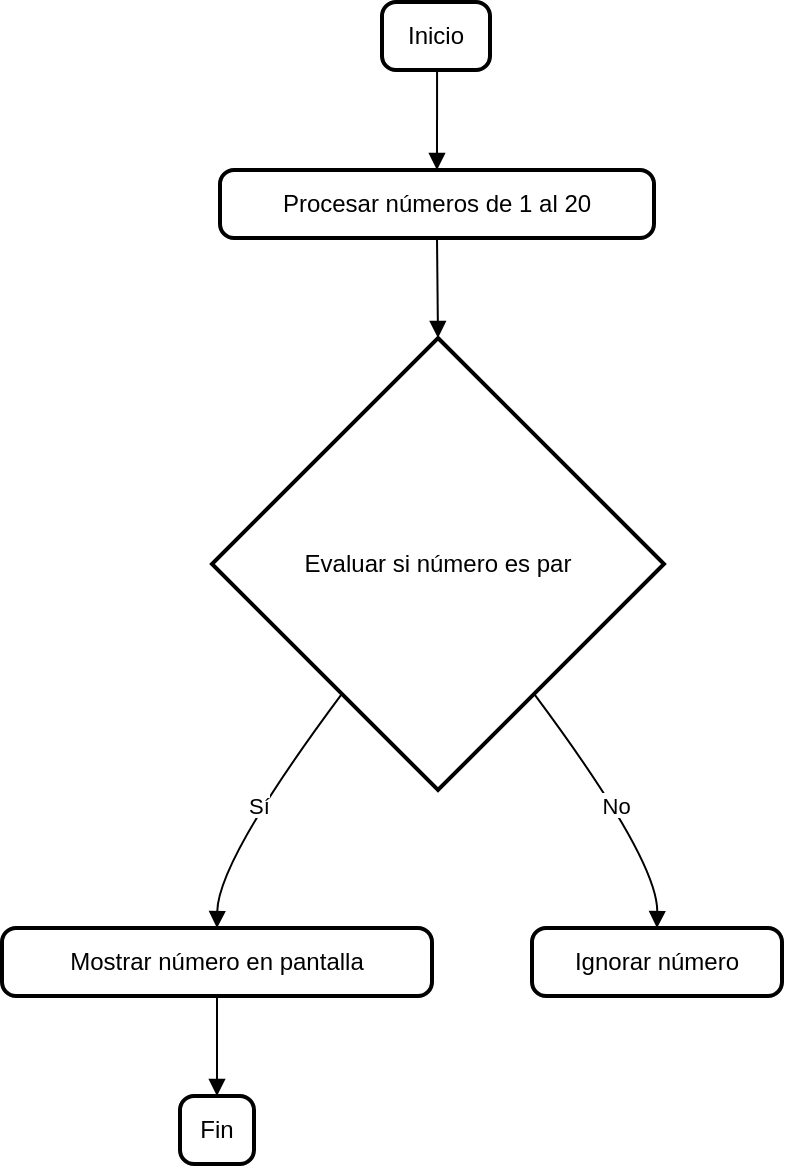 <mxfile version="24.7.10">
  <diagram name="Página-1" id="SrTCHJfAnTbhHbHhTzke">
    <mxGraphModel>
      <root>
        <mxCell id="0" />
        <mxCell id="1" parent="0" />
        <mxCell id="2" value="Inicio" style="rounded=1;absoluteArcSize=1;arcSize=14;whiteSpace=wrap;strokeWidth=2;" vertex="1" parent="1">
          <mxGeometry x="190" width="54" height="34" as="geometry" />
        </mxCell>
        <mxCell id="3" value="Procesar números de 1 al 20" style="rounded=1;absoluteArcSize=1;arcSize=14;whiteSpace=wrap;strokeWidth=2;" vertex="1" parent="1">
          <mxGeometry x="109" y="84" width="217" height="34" as="geometry" />
        </mxCell>
        <mxCell id="4" value="Evaluar si número es par" style="rhombus;strokeWidth=2;whiteSpace=wrap;" vertex="1" parent="1">
          <mxGeometry x="105" y="168" width="226" height="226" as="geometry" />
        </mxCell>
        <mxCell id="5" value="Mostrar número en pantalla" style="rounded=1;absoluteArcSize=1;arcSize=14;whiteSpace=wrap;strokeWidth=2;" vertex="1" parent="1">
          <mxGeometry y="463" width="215" height="34" as="geometry" />
        </mxCell>
        <mxCell id="6" value="Ignorar número" style="rounded=1;absoluteArcSize=1;arcSize=14;whiteSpace=wrap;strokeWidth=2;" vertex="1" parent="1">
          <mxGeometry x="265" y="463" width="125" height="34" as="geometry" />
        </mxCell>
        <mxCell id="7" value="Fin" style="rounded=1;absoluteArcSize=1;arcSize=14;whiteSpace=wrap;strokeWidth=2;" vertex="1" parent="1">
          <mxGeometry x="89" y="547" width="37" height="34" as="geometry" />
        </mxCell>
        <mxCell id="8" value="" style="curved=1;startArrow=none;endArrow=block;exitX=0.51;exitY=1;entryX=0.5;entryY=0;" edge="1" parent="1" source="2" target="3">
          <mxGeometry relative="1" as="geometry">
            <Array as="points" />
          </mxGeometry>
        </mxCell>
        <mxCell id="9" value="" style="curved=1;startArrow=none;endArrow=block;exitX=0.5;exitY=1;entryX=0.5;entryY=0;" edge="1" parent="1" source="3" target="4">
          <mxGeometry relative="1" as="geometry">
            <Array as="points" />
          </mxGeometry>
        </mxCell>
        <mxCell id="10" value="Sí" style="curved=1;startArrow=none;endArrow=block;exitX=0.13;exitY=1;entryX=0.5;entryY=0;" edge="1" parent="1" source="4" target="5">
          <mxGeometry relative="1" as="geometry">
            <Array as="points">
              <mxPoint x="108" y="429" />
            </Array>
          </mxGeometry>
        </mxCell>
        <mxCell id="11" value="No" style="curved=1;startArrow=none;endArrow=block;exitX=0.87;exitY=1;entryX=0.5;entryY=0;" edge="1" parent="1" source="4" target="6">
          <mxGeometry relative="1" as="geometry">
            <Array as="points">
              <mxPoint x="328" y="429" />
            </Array>
          </mxGeometry>
        </mxCell>
        <mxCell id="12" value="" style="curved=1;startArrow=none;endArrow=block;exitX=0.5;exitY=1;entryX=0.5;entryY=0;" edge="1" parent="1" source="5" target="7">
          <mxGeometry relative="1" as="geometry">
            <Array as="points" />
          </mxGeometry>
        </mxCell>
      </root>
    </mxGraphModel>
  </diagram>
</mxfile>
